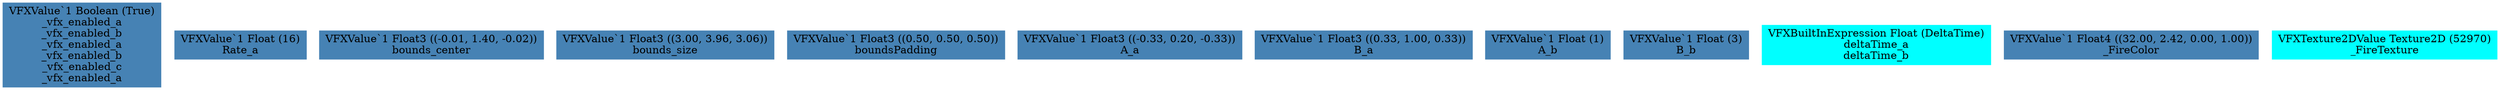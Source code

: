 digraph G {
node0 [shape="box" color="steelblue" style="filled" label="VFXValue`1 Boolean (True)
_vfx_enabled_a
_vfx_enabled_b
_vfx_enabled_a
_vfx_enabled_b
_vfx_enabled_c
_vfx_enabled_a"]
node1 [shape="box" color="steelblue" style="filled" label="VFXValue`1 Float (16)
Rate_a"]
node2 [shape="box" color="steelblue" style="filled" label="VFXValue`1 Float3 ((-0.01, 1.40, -0.02))
bounds_center"]
node3 [shape="box" color="steelblue" style="filled" label="VFXValue`1 Float3 ((3.00, 3.96, 3.06))
bounds_size"]
node4 [shape="box" color="steelblue" style="filled" label="VFXValue`1 Float3 ((0.50, 0.50, 0.50))
boundsPadding"]
node5 [shape="box" color="steelblue" style="filled" label="VFXValue`1 Float3 ((-0.33, 0.20, -0.33))
A_a"]
node6 [shape="box" color="steelblue" style="filled" label="VFXValue`1 Float3 ((0.33, 1.00, 0.33))
B_a"]
node7 [shape="box" color="steelblue" style="filled" label="VFXValue`1 Float (1)
A_b"]
node8 [shape="box" color="steelblue" style="filled" label="VFXValue`1 Float (3)
B_b"]
node9 [shape="box" color="cyan" style="filled" label="VFXBuiltInExpression Float (DeltaTime)
deltaTime_a
deltaTime_b"]
node10 [shape="box" color="steelblue" style="filled" label="VFXValue`1 Float4 ((32.00, 2.42, 0.00, 1.00))
_FireColor"]
node11 [shape="box" color="cyan" style="filled" label="VFXTexture2DValue Texture2D (52970)
_FireTexture"]
}
